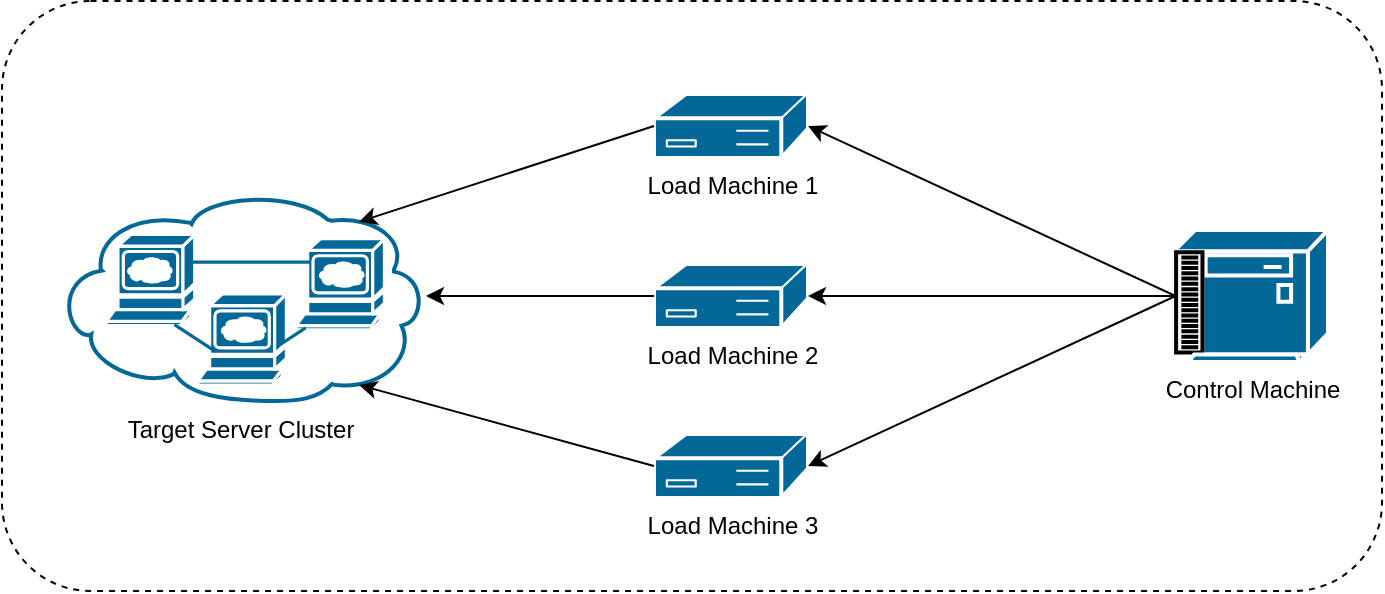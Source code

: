 <mxfile version="13.8.2" type="github">
  <diagram id="prtHgNgQTEPvFCAcTncT" name="Page-1">
    <mxGraphModel dx="1426" dy="794" grid="1" gridSize="10" guides="1" tooltips="1" connect="1" arrows="1" fold="1" page="1" pageScale="1" pageWidth="827" pageHeight="1169" math="0" shadow="0">
      <root>
        <mxCell id="0" />
        <mxCell id="1" parent="0" />
        <mxCell id="99Zj5jqmKJXmmGkbeezX-13" value="" style="rounded=1;whiteSpace=wrap;html=1;labelBorderColor=none;dashed=1;" vertex="1" parent="1">
          <mxGeometry x="69" y="188.5" width="690" height="295" as="geometry" />
        </mxCell>
        <mxCell id="99Zj5jqmKJXmmGkbeezX-1" value="Target Server Cluster" style="shape=mxgraph.cisco.storage.web_cluster;html=1;pointerEvents=1;dashed=0;fillColor=#036897;strokeColor=#ffffff;strokeWidth=2;verticalLabelPosition=bottom;verticalAlign=top;align=center;outlineConnect=0;" vertex="1" parent="1">
          <mxGeometry x="95" y="283" width="186" height="106" as="geometry" />
        </mxCell>
        <mxCell id="99Zj5jqmKJXmmGkbeezX-2" value="Load Machine 1" style="shape=mxgraph.cisco.controllers_and_modules.3174_(desktop)_cluster_controller;html=1;pointerEvents=1;dashed=0;fillColor=#036897;strokeColor=#ffffff;strokeWidth=2;verticalLabelPosition=bottom;verticalAlign=top;align=center;outlineConnect=0;" vertex="1" parent="1">
          <mxGeometry x="395" y="235" width="77" height="32" as="geometry" />
        </mxCell>
        <mxCell id="99Zj5jqmKJXmmGkbeezX-3" value="Load Machine 2&lt;br&gt;" style="shape=mxgraph.cisco.controllers_and_modules.3174_(desktop)_cluster_controller;html=1;pointerEvents=1;dashed=0;fillColor=#036897;strokeColor=#ffffff;strokeWidth=2;verticalLabelPosition=bottom;verticalAlign=top;align=center;outlineConnect=0;" vertex="1" parent="1">
          <mxGeometry x="395" y="320" width="77" height="32" as="geometry" />
        </mxCell>
        <mxCell id="99Zj5jqmKJXmmGkbeezX-4" value="Load Machine 3" style="shape=mxgraph.cisco.controllers_and_modules.3174_(desktop)_cluster_controller;html=1;pointerEvents=1;dashed=0;fillColor=#036897;strokeColor=#ffffff;strokeWidth=2;verticalLabelPosition=bottom;verticalAlign=top;align=center;outlineConnect=0;" vertex="1" parent="1">
          <mxGeometry x="395" y="405" width="77" height="32" as="geometry" />
        </mxCell>
        <mxCell id="99Zj5jqmKJXmmGkbeezX-6" value="Control Machine" style="shape=mxgraph.cisco.controllers_and_modules.3x74_(floor)_cluster_controller;html=1;pointerEvents=1;dashed=0;fillColor=#036897;strokeColor=#ffffff;strokeWidth=2;verticalLabelPosition=bottom;verticalAlign=top;align=center;outlineConnect=0;" vertex="1" parent="1">
          <mxGeometry x="655" y="303" width="77" height="66" as="geometry" />
        </mxCell>
        <mxCell id="99Zj5jqmKJXmmGkbeezX-7" value="" style="endArrow=classic;html=1;entryX=1;entryY=0.5;entryDx=0;entryDy=0;entryPerimeter=0;exitX=0.01;exitY=0.5;exitDx=0;exitDy=0;exitPerimeter=0;" edge="1" parent="1" source="99Zj5jqmKJXmmGkbeezX-6" target="99Zj5jqmKJXmmGkbeezX-2">
          <mxGeometry width="50" height="50" relative="1" as="geometry">
            <mxPoint x="575" y="320" as="sourcePoint" />
            <mxPoint x="625" y="270" as="targetPoint" />
          </mxGeometry>
        </mxCell>
        <mxCell id="99Zj5jqmKJXmmGkbeezX-8" value="" style="endArrow=classic;html=1;exitX=0.01;exitY=0.5;exitDx=0;exitDy=0;exitPerimeter=0;entryX=1;entryY=0.5;entryDx=0;entryDy=0;entryPerimeter=0;" edge="1" parent="1" source="99Zj5jqmKJXmmGkbeezX-6" target="99Zj5jqmKJXmmGkbeezX-3">
          <mxGeometry width="50" height="50" relative="1" as="geometry">
            <mxPoint x="535" y="580" as="sourcePoint" />
            <mxPoint x="585" y="530" as="targetPoint" />
          </mxGeometry>
        </mxCell>
        <mxCell id="99Zj5jqmKJXmmGkbeezX-9" value="" style="endArrow=classic;html=1;exitX=0.01;exitY=0.5;exitDx=0;exitDy=0;exitPerimeter=0;entryX=1;entryY=0.5;entryDx=0;entryDy=0;entryPerimeter=0;" edge="1" parent="1" source="99Zj5jqmKJXmmGkbeezX-6" target="99Zj5jqmKJXmmGkbeezX-4">
          <mxGeometry width="50" height="50" relative="1" as="geometry">
            <mxPoint x="515" y="490" as="sourcePoint" />
            <mxPoint x="565" y="440" as="targetPoint" />
          </mxGeometry>
        </mxCell>
        <mxCell id="99Zj5jqmKJXmmGkbeezX-10" value="" style="endArrow=classic;html=1;exitX=0;exitY=0.5;exitDx=0;exitDy=0;exitPerimeter=0;entryX=0.82;entryY=0.15;entryDx=0;entryDy=0;entryPerimeter=0;" edge="1" parent="1" source="99Zj5jqmKJXmmGkbeezX-2" target="99Zj5jqmKJXmmGkbeezX-1">
          <mxGeometry width="50" height="50" relative="1" as="geometry">
            <mxPoint x="245" y="250" as="sourcePoint" />
            <mxPoint x="295" y="200" as="targetPoint" />
          </mxGeometry>
        </mxCell>
        <mxCell id="99Zj5jqmKJXmmGkbeezX-11" value="" style="endArrow=classic;html=1;exitX=0;exitY=0.5;exitDx=0;exitDy=0;exitPerimeter=0;" edge="1" parent="1" source="99Zj5jqmKJXmmGkbeezX-3" target="99Zj5jqmKJXmmGkbeezX-1">
          <mxGeometry width="50" height="50" relative="1" as="geometry">
            <mxPoint x="205" y="560" as="sourcePoint" />
            <mxPoint x="255" y="510" as="targetPoint" />
          </mxGeometry>
        </mxCell>
        <mxCell id="99Zj5jqmKJXmmGkbeezX-12" value="" style="endArrow=classic;html=1;entryX=0.82;entryY=0.92;entryDx=0;entryDy=0;entryPerimeter=0;exitX=0;exitY=0.5;exitDx=0;exitDy=0;exitPerimeter=0;" edge="1" parent="1" source="99Zj5jqmKJXmmGkbeezX-4" target="99Zj5jqmKJXmmGkbeezX-1">
          <mxGeometry width="50" height="50" relative="1" as="geometry">
            <mxPoint x="305" y="570" as="sourcePoint" />
            <mxPoint x="355" y="520" as="targetPoint" />
          </mxGeometry>
        </mxCell>
      </root>
    </mxGraphModel>
  </diagram>
</mxfile>
